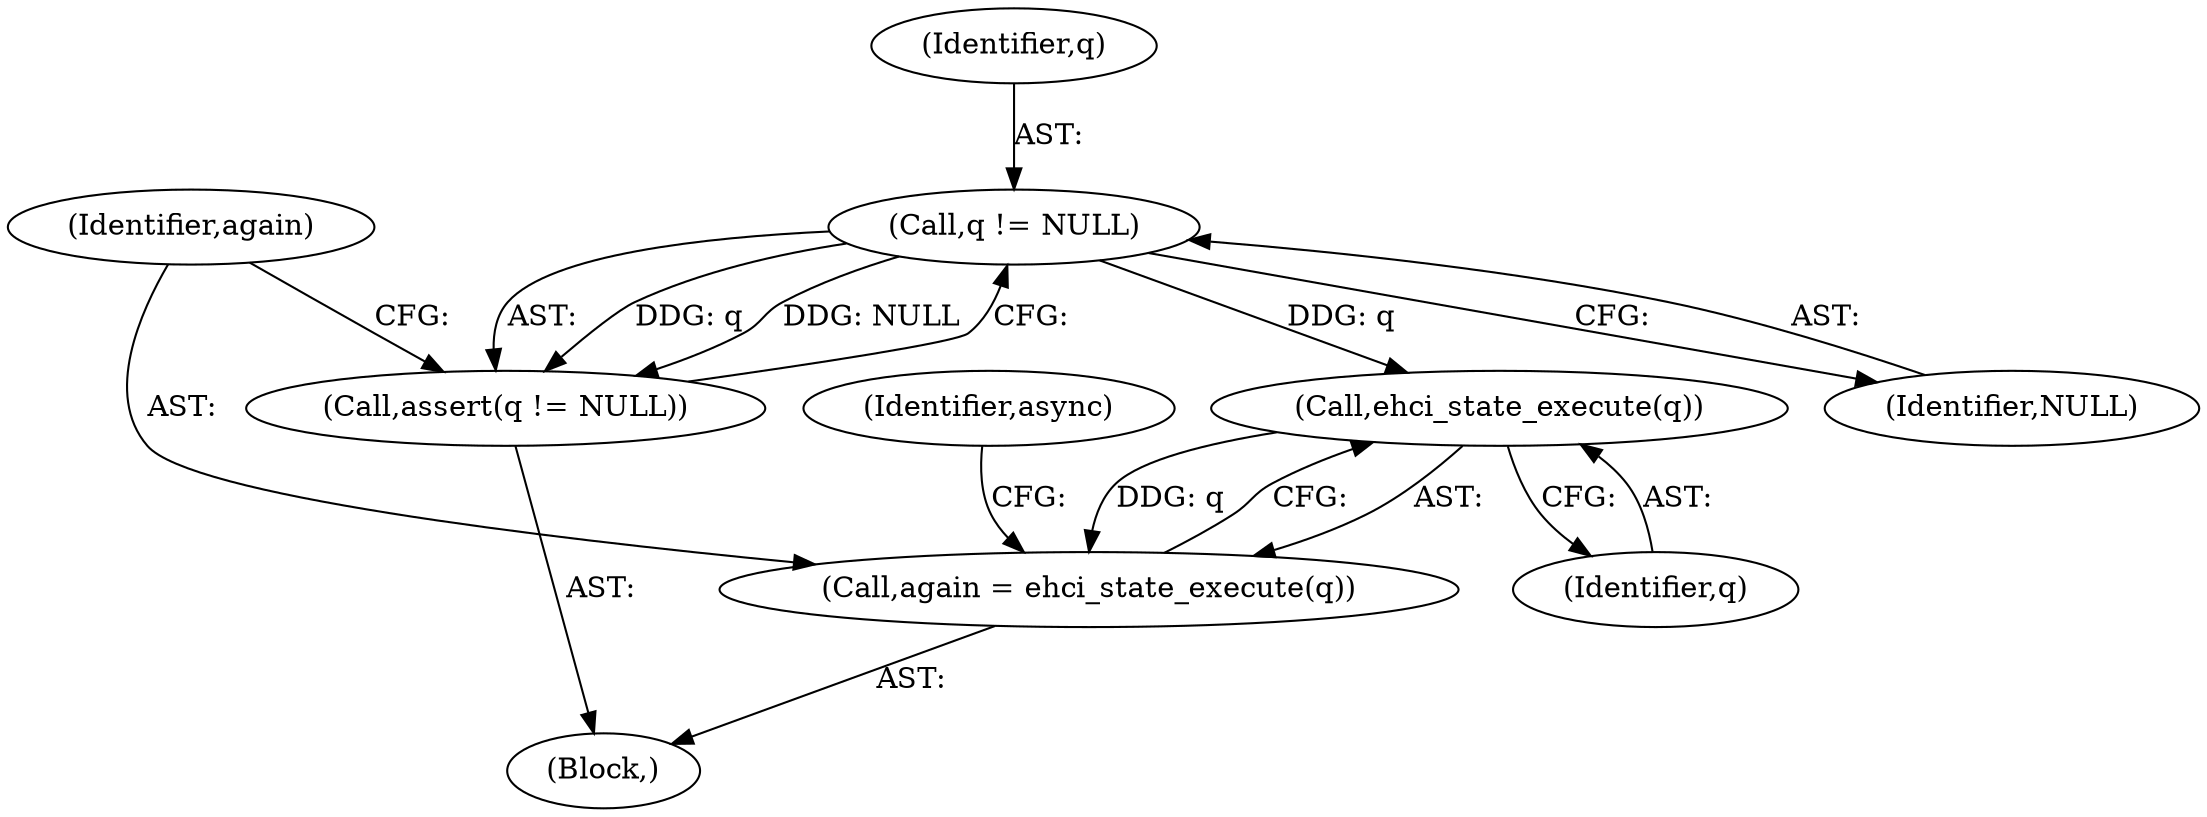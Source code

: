 digraph "0_qemu_1ae3f2f178087711f9591350abad133525ba93f2@pointer" {
"1000196" [label="(Call,q != NULL)"];
"1000195" [label="(Call,assert(q != NULL))"];
"1000201" [label="(Call,ehci_state_execute(q))"];
"1000199" [label="(Call,again = ehci_state_execute(q))"];
"1000197" [label="(Identifier,q)"];
"1000201" [label="(Call,ehci_state_execute(q))"];
"1000196" [label="(Call,q != NULL)"];
"1000200" [label="(Identifier,again)"];
"1000202" [label="(Identifier,q)"];
"1000198" [label="(Identifier,NULL)"];
"1000204" [label="(Identifier,async)"];
"1000199" [label="(Call,again = ehci_state_execute(q))"];
"1000195" [label="(Call,assert(q != NULL))"];
"1000114" [label="(Block,)"];
"1000196" -> "1000195"  [label="AST: "];
"1000196" -> "1000198"  [label="CFG: "];
"1000197" -> "1000196"  [label="AST: "];
"1000198" -> "1000196"  [label="AST: "];
"1000195" -> "1000196"  [label="CFG: "];
"1000196" -> "1000195"  [label="DDG: q"];
"1000196" -> "1000195"  [label="DDG: NULL"];
"1000196" -> "1000201"  [label="DDG: q"];
"1000195" -> "1000114"  [label="AST: "];
"1000200" -> "1000195"  [label="CFG: "];
"1000201" -> "1000199"  [label="AST: "];
"1000201" -> "1000202"  [label="CFG: "];
"1000202" -> "1000201"  [label="AST: "];
"1000199" -> "1000201"  [label="CFG: "];
"1000201" -> "1000199"  [label="DDG: q"];
"1000199" -> "1000114"  [label="AST: "];
"1000200" -> "1000199"  [label="AST: "];
"1000204" -> "1000199"  [label="CFG: "];
}
